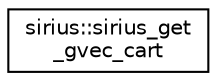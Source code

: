 digraph "Graphical Class Hierarchy"
{
 // INTERACTIVE_SVG=YES
  edge [fontname="Helvetica",fontsize="10",labelfontname="Helvetica",labelfontsize="10"];
  node [fontname="Helvetica",fontsize="10",shape=record];
  rankdir="LR";
  Node1 [label="sirius::sirius_get\l_gvec_cart",height=0.2,width=0.4,color="black", fillcolor="white", style="filled",URL="$interfacesirius_1_1sirius__get__gvec__cart.html"];
}
